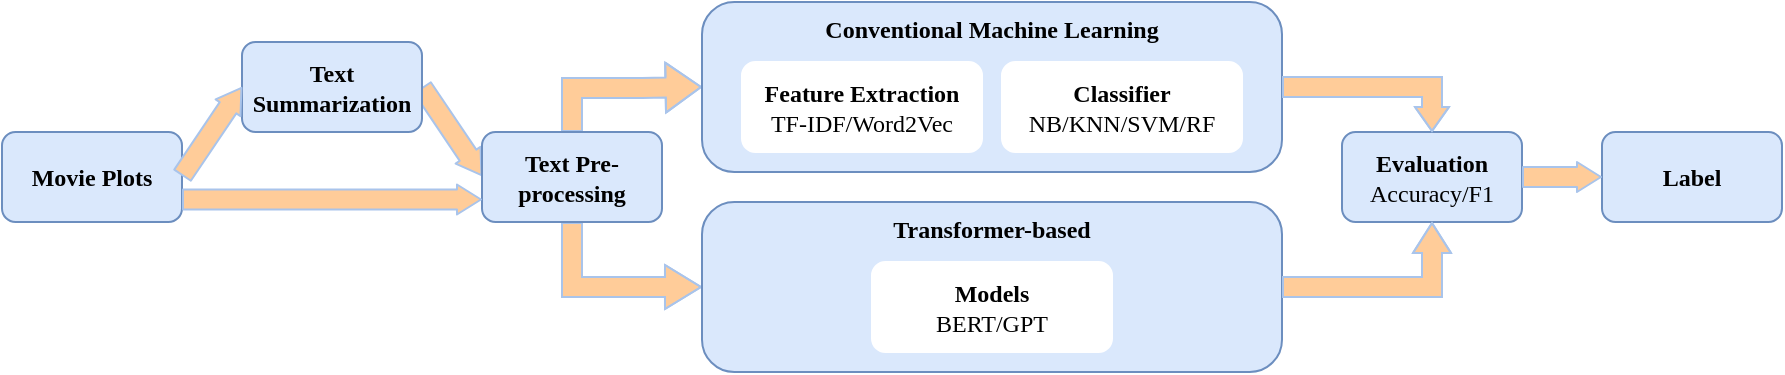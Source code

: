 <mxfile version="15.1.0" type="github">
  <diagram id="C5RBs43oDa-KdzZeNtuy" name="Page-1">
    <mxGraphModel dx="760" dy="419" grid="1" gridSize="10" guides="1" tooltips="1" connect="1" arrows="1" fold="1" page="1" pageScale="1" pageWidth="1169" pageHeight="1654" math="0" shadow="0">
      <root>
        <mxCell id="WIyWlLk6GJQsqaUBKTNV-0" />
        <mxCell id="WIyWlLk6GJQsqaUBKTNV-1" parent="WIyWlLk6GJQsqaUBKTNV-0" />
        <mxCell id="TprQWrDfrRet0L_6w_Vi-0" value="&lt;b&gt;Movie Plots&lt;/b&gt;" style="rounded=1;whiteSpace=wrap;html=1;fillColor=#dae8fc;strokeColor=#6c8ebf;fontFamily=Times New Roman;" vertex="1" parent="WIyWlLk6GJQsqaUBKTNV-1">
          <mxGeometry x="10" y="205" width="90" height="45" as="geometry" />
        </mxCell>
        <mxCell id="TprQWrDfrRet0L_6w_Vi-1" value="" style="shape=flexArrow;endArrow=classic;html=1;endWidth=4;endSize=3.67;fillColor=#FFCC99;strokeColor=#A9C4EB;exitX=1;exitY=0.5;exitDx=0;exitDy=0;" edge="1" parent="WIyWlLk6GJQsqaUBKTNV-1" source="TprQWrDfrRet0L_6w_Vi-20">
          <mxGeometry width="50" height="50" relative="1" as="geometry">
            <mxPoint x="220" y="227" as="sourcePoint" />
            <mxPoint x="250" y="227" as="targetPoint" />
          </mxGeometry>
        </mxCell>
        <mxCell id="TprQWrDfrRet0L_6w_Vi-11" value="" style="edgeStyle=orthogonalEdgeStyle;shape=flexArrow;rounded=0;orthogonalLoop=1;jettySize=auto;html=1;fontFamily=Times New Roman;strokeColor=#A9C4EB;fillColor=#FFCC99;entryX=0;entryY=0.5;entryDx=0;entryDy=0;endWidth=14;endSize=5.57;" edge="1" parent="WIyWlLk6GJQsqaUBKTNV-1" source="TprQWrDfrRet0L_6w_Vi-2" target="TprQWrDfrRet0L_6w_Vi-5">
          <mxGeometry relative="1" as="geometry">
            <mxPoint x="324" y="140" as="targetPoint" />
            <Array as="points">
              <mxPoint x="295" y="183" />
              <mxPoint x="330" y="183" />
            </Array>
          </mxGeometry>
        </mxCell>
        <mxCell id="TprQWrDfrRet0L_6w_Vi-18" value="" style="edgeStyle=orthogonalEdgeStyle;shape=flexArrow;rounded=0;orthogonalLoop=1;jettySize=auto;html=1;fontFamily=Times New Roman;strokeColor=#A9C4EB;fillColor=#FFCC99;entryX=0;entryY=0.5;entryDx=0;entryDy=0;exitX=0.5;exitY=1;exitDx=0;exitDy=0;endWidth=11;endSize=5.67;" edge="1" parent="WIyWlLk6GJQsqaUBKTNV-1" source="TprQWrDfrRet0L_6w_Vi-2" target="TprQWrDfrRet0L_6w_Vi-12">
          <mxGeometry relative="1" as="geometry">
            <mxPoint x="295" y="322.5" as="targetPoint" />
          </mxGeometry>
        </mxCell>
        <mxCell id="TprQWrDfrRet0L_6w_Vi-2" value="&lt;b&gt;Text Pre-processing&lt;/b&gt;" style="rounded=1;whiteSpace=wrap;html=1;fillColor=#dae8fc;strokeColor=#6c8ebf;fontFamily=Times New Roman;" vertex="1" parent="WIyWlLk6GJQsqaUBKTNV-1">
          <mxGeometry x="250" y="205" width="90" height="45" as="geometry" />
        </mxCell>
        <mxCell id="TprQWrDfrRet0L_6w_Vi-14" value="" style="group" vertex="1" connectable="0" parent="WIyWlLk6GJQsqaUBKTNV-1">
          <mxGeometry x="360" y="140" width="290" height="85" as="geometry" />
        </mxCell>
        <mxCell id="TprQWrDfrRet0L_6w_Vi-5" value="&lt;b&gt;Conventional Machine Learning&lt;/b&gt;" style="rounded=1;whiteSpace=wrap;html=1;fillColor=#dae8fc;strokeColor=#6c8ebf;labelPosition=center;verticalLabelPosition=middle;align=center;verticalAlign=top;arcSize=19;fontFamily=Times New Roman;" vertex="1" parent="TprQWrDfrRet0L_6w_Vi-14">
          <mxGeometry width="290" height="85" as="geometry" />
        </mxCell>
        <mxCell id="TprQWrDfrRet0L_6w_Vi-6" value="&lt;b&gt;Feature Extraction&lt;/b&gt;&lt;br&gt;TF-IDF/Word2Vec" style="rounded=1;whiteSpace=wrap;html=1;verticalAlign=middle;strokeColor=#FFFFFF;fontFamily=Times New Roman;" vertex="1" parent="TprQWrDfrRet0L_6w_Vi-14">
          <mxGeometry x="20" y="30" width="120" height="45" as="geometry" />
        </mxCell>
        <mxCell id="TprQWrDfrRet0L_6w_Vi-7" value="&lt;b&gt;Classifier&lt;/b&gt;&lt;br&gt;NB/KNN/SVM/RF" style="rounded=1;whiteSpace=wrap;html=1;verticalAlign=middle;strokeColor=#FFFFFF;fontFamily=Times New Roman;" vertex="1" parent="TprQWrDfrRet0L_6w_Vi-14">
          <mxGeometry x="150" y="30" width="120" height="45" as="geometry" />
        </mxCell>
        <mxCell id="TprQWrDfrRet0L_6w_Vi-15" value="" style="group" vertex="1" connectable="0" parent="WIyWlLk6GJQsqaUBKTNV-1">
          <mxGeometry x="360" y="240" width="290" height="85" as="geometry" />
        </mxCell>
        <mxCell id="TprQWrDfrRet0L_6w_Vi-12" value="&lt;b&gt;Transformer-based&lt;/b&gt;" style="rounded=1;whiteSpace=wrap;html=1;fillColor=#dae8fc;strokeColor=#6c8ebf;labelPosition=center;verticalLabelPosition=middle;align=center;verticalAlign=top;arcSize=19;fontFamily=Times New Roman;" vertex="1" parent="TprQWrDfrRet0L_6w_Vi-15">
          <mxGeometry width="290" height="85" as="geometry" />
        </mxCell>
        <mxCell id="TprQWrDfrRet0L_6w_Vi-13" value="&lt;b&gt;Models&lt;/b&gt;&lt;br&gt;BERT/GPT" style="rounded=1;whiteSpace=wrap;html=1;verticalAlign=middle;strokeColor=#FFFFFF;fontFamily=Times New Roman;" vertex="1" parent="TprQWrDfrRet0L_6w_Vi-15">
          <mxGeometry x="85" y="30" width="120" height="45" as="geometry" />
        </mxCell>
        <mxCell id="TprQWrDfrRet0L_6w_Vi-20" value="&lt;b&gt;Text Summarization&lt;/b&gt;" style="rounded=1;whiteSpace=wrap;html=1;fillColor=#dae8fc;strokeColor=#6c8ebf;fontFamily=Times New Roman;" vertex="1" parent="WIyWlLk6GJQsqaUBKTNV-1">
          <mxGeometry x="130" y="160" width="90" height="45" as="geometry" />
        </mxCell>
        <mxCell id="TprQWrDfrRet0L_6w_Vi-21" value="" style="shape=flexArrow;endArrow=classic;html=1;endWidth=4;endSize=3.67;fillColor=#FFCC99;strokeColor=#A9C4EB;entryX=0;entryY=0.5;entryDx=0;entryDy=0;" edge="1" parent="WIyWlLk6GJQsqaUBKTNV-1" target="TprQWrDfrRet0L_6w_Vi-20">
          <mxGeometry width="50" height="50" relative="1" as="geometry">
            <mxPoint x="100" y="227" as="sourcePoint" />
            <mxPoint x="130" y="227" as="targetPoint" />
          </mxGeometry>
        </mxCell>
        <mxCell id="TprQWrDfrRet0L_6w_Vi-22" value="" style="shape=flexArrow;endArrow=classic;html=1;endWidth=4;endSize=3.67;fillColor=#FFCC99;strokeColor=#A9C4EB;entryX=0;entryY=0.75;entryDx=0;entryDy=0;exitX=1;exitY=0.75;exitDx=0;exitDy=0;" edge="1" parent="WIyWlLk6GJQsqaUBKTNV-1" source="TprQWrDfrRet0L_6w_Vi-0" target="TprQWrDfrRet0L_6w_Vi-2">
          <mxGeometry width="50" height="50" relative="1" as="geometry">
            <mxPoint x="110" y="237" as="sourcePoint" />
            <mxPoint x="140" y="192.5" as="targetPoint" />
          </mxGeometry>
        </mxCell>
        <mxCell id="TprQWrDfrRet0L_6w_Vi-23" value="&lt;b&gt;Evaluation&lt;/b&gt;&lt;br&gt;Accuracy/F1" style="rounded=1;whiteSpace=wrap;html=1;fillColor=#dae8fc;strokeColor=#6c8ebf;fontFamily=Times New Roman;" vertex="1" parent="WIyWlLk6GJQsqaUBKTNV-1">
          <mxGeometry x="680" y="205" width="90" height="45" as="geometry" />
        </mxCell>
        <mxCell id="TprQWrDfrRet0L_6w_Vi-24" value="&lt;b&gt;Label&lt;/b&gt;" style="rounded=1;whiteSpace=wrap;html=1;fillColor=#dae8fc;strokeColor=#6c8ebf;fontFamily=Times New Roman;" vertex="1" parent="WIyWlLk6GJQsqaUBKTNV-1">
          <mxGeometry x="810" y="205" width="90" height="45" as="geometry" />
        </mxCell>
        <mxCell id="TprQWrDfrRet0L_6w_Vi-25" value="" style="shape=flexArrow;endArrow=classic;html=1;endWidth=4;endSize=3.67;fillColor=#FFCC99;strokeColor=#A9C4EB;entryX=0;entryY=0.5;entryDx=0;entryDy=0;exitX=1;exitY=0.5;exitDx=0;exitDy=0;" edge="1" parent="WIyWlLk6GJQsqaUBKTNV-1" source="TprQWrDfrRet0L_6w_Vi-23" target="TprQWrDfrRet0L_6w_Vi-24">
          <mxGeometry width="50" height="50" relative="1" as="geometry">
            <mxPoint x="810" y="250" as="sourcePoint" />
            <mxPoint x="810" y="274.5" as="targetPoint" />
          </mxGeometry>
        </mxCell>
        <mxCell id="TprQWrDfrRet0L_6w_Vi-29" style="edgeStyle=orthogonalEdgeStyle;shape=flexArrow;rounded=0;orthogonalLoop=1;jettySize=auto;html=1;exitX=1;exitY=0.5;exitDx=0;exitDy=0;entryX=0.5;entryY=0;entryDx=0;entryDy=0;fontFamily=Times New Roman;strokeColor=#A9C4EB;fillColor=#FFCC99;endWidth=6;endSize=3.67;" edge="1" parent="WIyWlLk6GJQsqaUBKTNV-1" source="TprQWrDfrRet0L_6w_Vi-5" target="TprQWrDfrRet0L_6w_Vi-23">
          <mxGeometry relative="1" as="geometry" />
        </mxCell>
        <mxCell id="TprQWrDfrRet0L_6w_Vi-30" style="edgeStyle=orthogonalEdgeStyle;shape=flexArrow;rounded=0;orthogonalLoop=1;jettySize=auto;html=1;exitX=1;exitY=0.5;exitDx=0;exitDy=0;entryX=0.5;entryY=1;entryDx=0;entryDy=0;fontFamily=Times New Roman;strokeColor=#A9C4EB;fillColor=#FFCC99;endWidth=8;endSize=4.67;" edge="1" parent="WIyWlLk6GJQsqaUBKTNV-1" source="TprQWrDfrRet0L_6w_Vi-12" target="TprQWrDfrRet0L_6w_Vi-23">
          <mxGeometry relative="1" as="geometry" />
        </mxCell>
      </root>
    </mxGraphModel>
  </diagram>
</mxfile>
